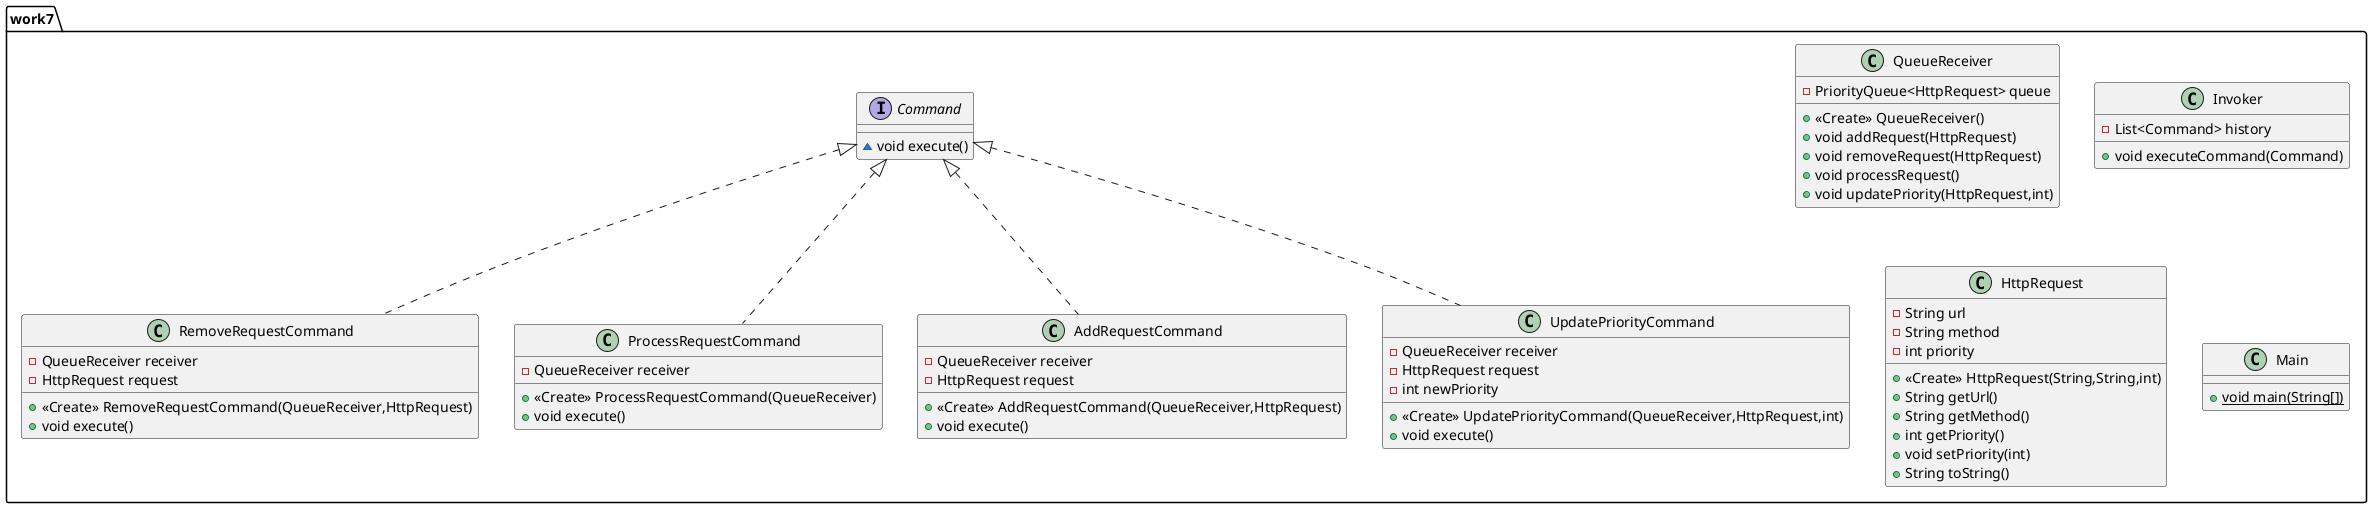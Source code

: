 @startuml
class work7.RemoveRequestCommand {
- QueueReceiver receiver
- HttpRequest request
+ <<Create>> RemoveRequestCommand(QueueReceiver,HttpRequest)
+ void execute()
}


class work7.QueueReceiver {
- PriorityQueue<HttpRequest> queue
+ <<Create>> QueueReceiver()
+ void addRequest(HttpRequest)
+ void removeRequest(HttpRequest)
+ void processRequest()
+ void updatePriority(HttpRequest,int)
}


class work7.ProcessRequestCommand {
- QueueReceiver receiver
+ <<Create>> ProcessRequestCommand(QueueReceiver)
+ void execute()
}


interface work7.Command {
~ void execute()
}

class work7.Invoker {
- List<Command> history
+ void executeCommand(Command)
}


class work7.HttpRequest {
- String url
- String method
- int priority
+ <<Create>> HttpRequest(String,String,int)
+ String getUrl()
+ String getMethod()
+ int getPriority()
+ void setPriority(int)
+ String toString()
}


class work7.AddRequestCommand {
- QueueReceiver receiver
- HttpRequest request
+ <<Create>> AddRequestCommand(QueueReceiver,HttpRequest)
+ void execute()
}


class work7.UpdatePriorityCommand {
- QueueReceiver receiver
- HttpRequest request
- int newPriority
+ <<Create>> UpdatePriorityCommand(QueueReceiver,HttpRequest,int)
+ void execute()
}


class work7.Main {
+ {static} void main(String[])
}



work7.Command <|.. work7.RemoveRequestCommand
work7.Command <|.. work7.ProcessRequestCommand
work7.Command <|.. work7.AddRequestCommand
work7.Command <|.. work7.UpdatePriorityCommand
@enduml
